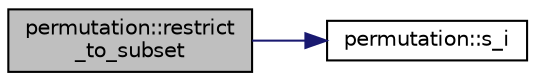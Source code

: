 digraph "permutation::restrict_to_subset"
{
  edge [fontname="Helvetica",fontsize="10",labelfontname="Helvetica",labelfontsize="10"];
  node [fontname="Helvetica",fontsize="10",shape=record];
  rankdir="LR";
  Node2115 [label="permutation::restrict\l_to_subset",height=0.2,width=0.4,color="black", fillcolor="grey75", style="filled", fontcolor="black"];
  Node2115 -> Node2116 [color="midnightblue",fontsize="10",style="solid",fontname="Helvetica"];
  Node2116 [label="permutation::s_i",height=0.2,width=0.4,color="black", fillcolor="white", style="filled",URL="$d0/d08/classpermutation.html#ab8c74af5111dbf8808da04214b918873"];
}
